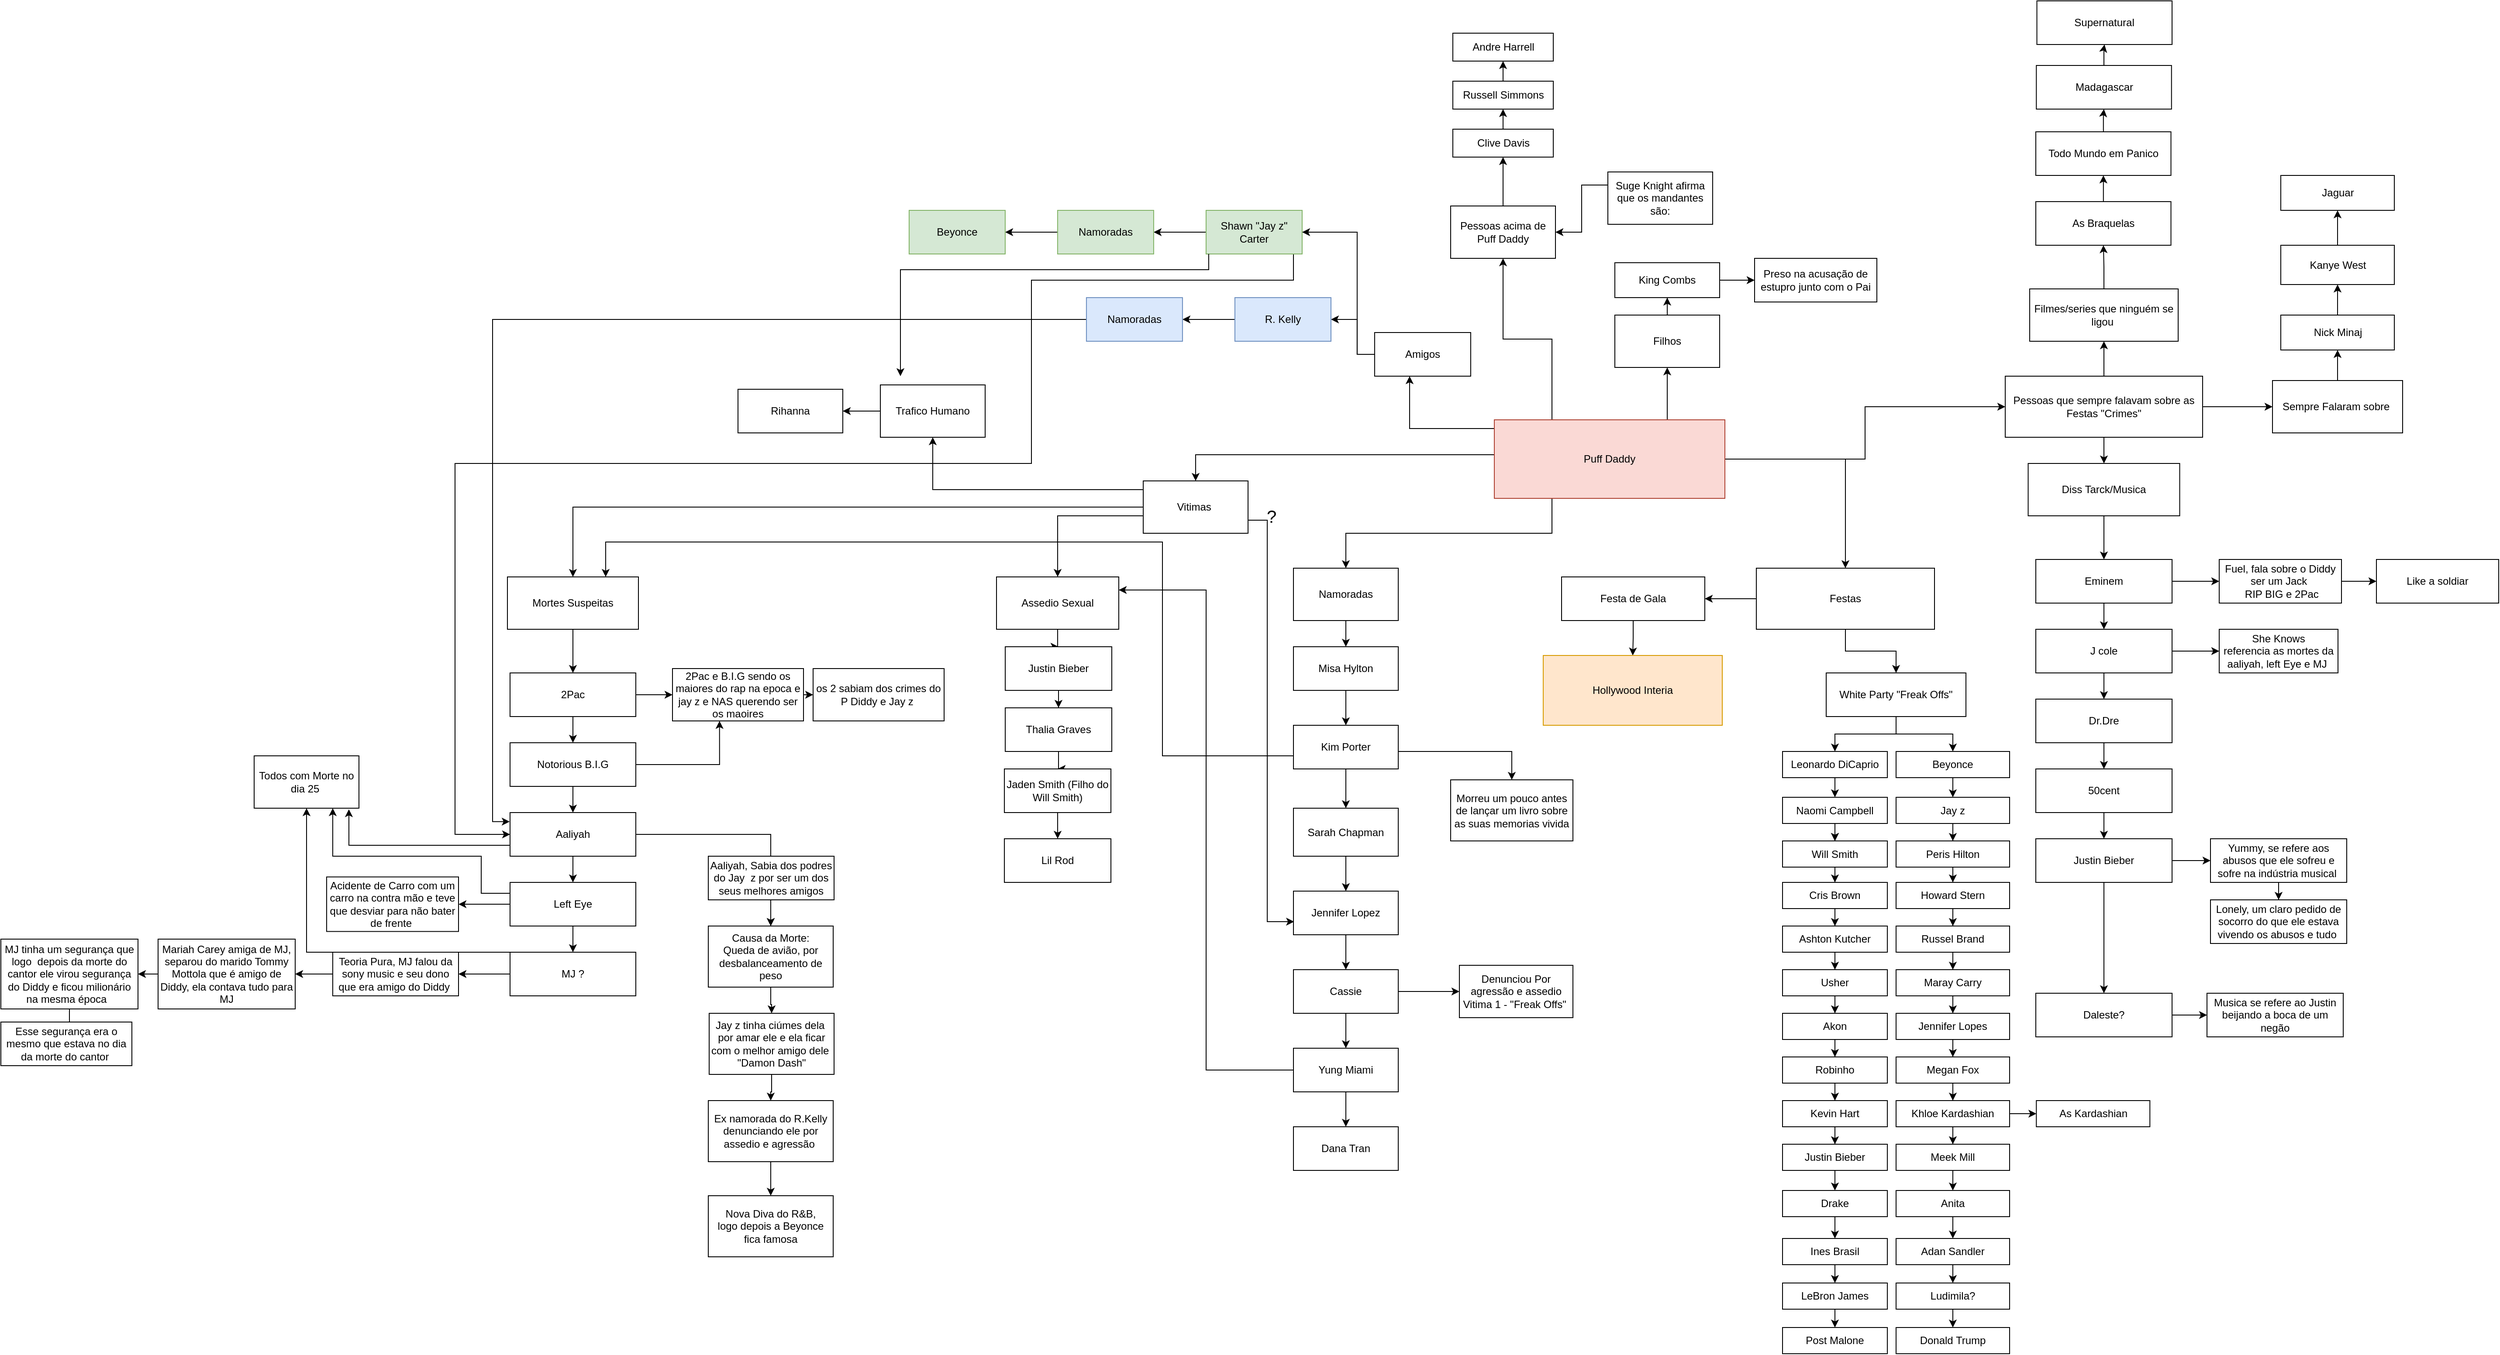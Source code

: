 <mxfile version="24.7.16">
  <diagram name="Página-1" id="H9XlLWKPIAdbpRkrVcmY">
    <mxGraphModel grid="0" page="0" gridSize="10" guides="1" tooltips="1" connect="1" arrows="1" fold="1" pageScale="1" pageWidth="827" pageHeight="1169" math="0" shadow="0">
      <root>
        <mxCell id="0" />
        <mxCell id="1" parent="0" />
        <mxCell id="OsR07pkw8pnVNFztssDl-7" value="" style="edgeStyle=orthogonalEdgeStyle;rounded=0;orthogonalLoop=1;jettySize=auto;html=1;" edge="1" parent="1" source="OsR07pkw8pnVNFztssDl-1" target="OsR07pkw8pnVNFztssDl-6">
          <mxGeometry relative="1" as="geometry" />
        </mxCell>
        <mxCell id="OsR07pkw8pnVNFztssDl-31" value="" style="edgeStyle=orthogonalEdgeStyle;rounded=0;orthogonalLoop=1;jettySize=auto;html=1;" edge="1" parent="1" source="OsR07pkw8pnVNFztssDl-1" target="OsR07pkw8pnVNFztssDl-30">
          <mxGeometry relative="1" as="geometry" />
        </mxCell>
        <mxCell id="OsR07pkw8pnVNFztssDl-37" style="edgeStyle=orthogonalEdgeStyle;rounded=0;orthogonalLoop=1;jettySize=auto;html=1;exitX=0;exitY=0.5;exitDx=0;exitDy=0;" edge="1" parent="1" source="OsR07pkw8pnVNFztssDl-1" target="OsR07pkw8pnVNFztssDl-38">
          <mxGeometry relative="1" as="geometry">
            <mxPoint x="-140" y="130" as="targetPoint" />
            <mxPoint x="100" y="95" as="sourcePoint" />
            <Array as="points">
              <mxPoint x="80" y="50" />
              <mxPoint x="-262" y="50" />
            </Array>
          </mxGeometry>
        </mxCell>
        <mxCell id="9g0qXTedY7XmG21WJKgK-7" style="edgeStyle=orthogonalEdgeStyle;rounded=0;orthogonalLoop=1;jettySize=auto;html=1;exitX=0.25;exitY=1;exitDx=0;exitDy=0;entryX=0.5;entryY=0;entryDx=0;entryDy=0;" edge="1" parent="1" source="OsR07pkw8pnVNFztssDl-1" target="9g0qXTedY7XmG21WJKgK-8">
          <mxGeometry relative="1" as="geometry">
            <mxPoint x="220" y="170" as="targetPoint" />
          </mxGeometry>
        </mxCell>
        <mxCell id="9g0qXTedY7XmG21WJKgK-22" style="edgeStyle=orthogonalEdgeStyle;rounded=0;orthogonalLoop=1;jettySize=auto;html=1;exitX=0;exitY=0.25;exitDx=0;exitDy=0;entryX=0.364;entryY=1;entryDx=0;entryDy=0;entryPerimeter=0;" edge="1" parent="1" source="OsR07pkw8pnVNFztssDl-1" target="9g0qXTedY7XmG21WJKgK-23">
          <mxGeometry relative="1" as="geometry">
            <mxPoint x="210" y="-80" as="targetPoint" />
            <Array as="points">
              <mxPoint x="80" y="20" />
              <mxPoint x="-17" y="20" />
            </Array>
          </mxGeometry>
        </mxCell>
        <mxCell id="ioAdDIujIItKrTDRFxz--7" style="edgeStyle=orthogonalEdgeStyle;rounded=0;orthogonalLoop=1;jettySize=auto;html=1;exitX=0.75;exitY=0;exitDx=0;exitDy=0;" edge="1" parent="1" source="OsR07pkw8pnVNFztssDl-1" target="ioAdDIujIItKrTDRFxz--8">
          <mxGeometry relative="1" as="geometry">
            <mxPoint x="270" y="-80" as="targetPoint" />
          </mxGeometry>
        </mxCell>
        <mxCell id="ioAdDIujIItKrTDRFxz--27" style="edgeStyle=orthogonalEdgeStyle;rounded=0;orthogonalLoop=1;jettySize=auto;html=1;exitX=0.25;exitY=0;exitDx=0;exitDy=0;" edge="1" parent="1" source="OsR07pkw8pnVNFztssDl-1" target="ioAdDIujIItKrTDRFxz--28">
          <mxGeometry relative="1" as="geometry">
            <mxPoint x="124.366" y="-95.654" as="targetPoint" />
          </mxGeometry>
        </mxCell>
        <mxCell id="OsR07pkw8pnVNFztssDl-1" value="Puff Daddy" style="rounded=0;whiteSpace=wrap;html=1;fillColor=#fad9d5;strokeColor=#ae4132;" vertex="1" parent="1">
          <mxGeometry x="80" y="10" width="264" height="90" as="geometry" />
        </mxCell>
        <mxCell id="OsR07pkw8pnVNFztssDl-5" value="" style="edgeStyle=orthogonalEdgeStyle;rounded=0;orthogonalLoop=1;jettySize=auto;html=1;" edge="1" parent="1" source="OsR07pkw8pnVNFztssDl-2" target="OsR07pkw8pnVNFztssDl-4">
          <mxGeometry relative="1" as="geometry" />
        </mxCell>
        <mxCell id="9g0qXTedY7XmG21WJKgK-34" style="edgeStyle=orthogonalEdgeStyle;rounded=0;orthogonalLoop=1;jettySize=auto;html=1;exitX=0.5;exitY=1;exitDx=0;exitDy=0;entryX=0;entryY=0.5;entryDx=0;entryDy=0;" edge="1" parent="1" source="OsR07pkw8pnVNFztssDl-2" target="OsR07pkw8pnVNFztssDl-24">
          <mxGeometry relative="1" as="geometry">
            <Array as="points">
              <mxPoint x="-150" y="-180" />
              <mxPoint x="-150" y="-150" />
              <mxPoint x="-450" y="-150" />
              <mxPoint x="-450" y="60" />
              <mxPoint x="-1110" y="60" />
              <mxPoint x="-1110" y="485" />
            </Array>
          </mxGeometry>
        </mxCell>
        <mxCell id="OsR07pkw8pnVNFztssDl-2" value="Shawn &quot;Jay z&quot; Carter" style="rounded=0;whiteSpace=wrap;html=1;fillColor=#d5e8d4;strokeColor=#82b366;" vertex="1" parent="1">
          <mxGeometry x="-250.04" y="-230" width="110" height="50" as="geometry" />
        </mxCell>
        <mxCell id="9g0qXTedY7XmG21WJKgK-21" value="" style="edgeStyle=orthogonalEdgeStyle;rounded=0;orthogonalLoop=1;jettySize=auto;html=1;" edge="1" parent="1" source="OsR07pkw8pnVNFztssDl-4" target="9g0qXTedY7XmG21WJKgK-20">
          <mxGeometry relative="1" as="geometry" />
        </mxCell>
        <mxCell id="OsR07pkw8pnVNFztssDl-4" value="Namoradas" style="rounded=0;whiteSpace=wrap;html=1;fillColor=#d5e8d4;strokeColor=#82b366;" vertex="1" parent="1">
          <mxGeometry x="-420.04" y="-230" width="110" height="50" as="geometry" />
        </mxCell>
        <mxCell id="9g0qXTedY7XmG21WJKgK-75" value="" style="edgeStyle=orthogonalEdgeStyle;rounded=0;orthogonalLoop=1;jettySize=auto;html=1;" edge="1" parent="1" source="OsR07pkw8pnVNFztssDl-6" target="9g0qXTedY7XmG21WJKgK-74">
          <mxGeometry relative="1" as="geometry" />
        </mxCell>
        <mxCell id="9g0qXTedY7XmG21WJKgK-104" value="" style="edgeStyle=orthogonalEdgeStyle;rounded=0;orthogonalLoop=1;jettySize=auto;html=1;" edge="1" parent="1" source="OsR07pkw8pnVNFztssDl-6" target="9g0qXTedY7XmG21WJKgK-103">
          <mxGeometry relative="1" as="geometry" />
        </mxCell>
        <mxCell id="9g0qXTedY7XmG21WJKgK-106" value="" style="edgeStyle=orthogonalEdgeStyle;rounded=0;orthogonalLoop=1;jettySize=auto;html=1;" edge="1" parent="1" source="OsR07pkw8pnVNFztssDl-6" target="9g0qXTedY7XmG21WJKgK-105">
          <mxGeometry relative="1" as="geometry" />
        </mxCell>
        <mxCell id="OsR07pkw8pnVNFztssDl-6" value="Pessoas que sempre falavam sobre as Festas &quot;Crimes&quot;" style="rounded=0;whiteSpace=wrap;html=1;" vertex="1" parent="1">
          <mxGeometry x="665" y="-40" width="226" height="70" as="geometry" />
        </mxCell>
        <mxCell id="OsR07pkw8pnVNFztssDl-11" value="" style="edgeStyle=orthogonalEdgeStyle;rounded=0;orthogonalLoop=1;jettySize=auto;html=1;" edge="1" parent="1" source="OsR07pkw8pnVNFztssDl-8" target="OsR07pkw8pnVNFztssDl-10">
          <mxGeometry relative="1" as="geometry" />
        </mxCell>
        <mxCell id="9g0qXTedY7XmG21WJKgK-124" value="" style="edgeStyle=orthogonalEdgeStyle;rounded=0;orthogonalLoop=1;jettySize=auto;html=1;" edge="1" parent="1" source="OsR07pkw8pnVNFztssDl-8" target="9g0qXTedY7XmG21WJKgK-123">
          <mxGeometry relative="1" as="geometry" />
        </mxCell>
        <mxCell id="OsR07pkw8pnVNFztssDl-8" value="Eminem" style="rounded=0;whiteSpace=wrap;html=1;" vertex="1" parent="1">
          <mxGeometry x="700" y="170" width="156" height="50" as="geometry" />
        </mxCell>
        <mxCell id="OsR07pkw8pnVNFztssDl-13" value="" style="edgeStyle=orthogonalEdgeStyle;rounded=0;orthogonalLoop=1;jettySize=auto;html=1;" edge="1" parent="1" source="OsR07pkw8pnVNFztssDl-10" target="OsR07pkw8pnVNFztssDl-12">
          <mxGeometry relative="1" as="geometry" />
        </mxCell>
        <mxCell id="9g0qXTedY7XmG21WJKgK-112" value="" style="edgeStyle=orthogonalEdgeStyle;rounded=0;orthogonalLoop=1;jettySize=auto;html=1;" edge="1" parent="1" source="OsR07pkw8pnVNFztssDl-10" target="9g0qXTedY7XmG21WJKgK-111">
          <mxGeometry relative="1" as="geometry" />
        </mxCell>
        <mxCell id="OsR07pkw8pnVNFztssDl-10" value="J cole" style="rounded=0;whiteSpace=wrap;html=1;" vertex="1" parent="1">
          <mxGeometry x="700" y="250" width="156" height="50" as="geometry" />
        </mxCell>
        <mxCell id="OsR07pkw8pnVNFztssDl-15" value="" style="edgeStyle=orthogonalEdgeStyle;rounded=0;orthogonalLoop=1;jettySize=auto;html=1;" edge="1" parent="1" source="OsR07pkw8pnVNFztssDl-12" target="OsR07pkw8pnVNFztssDl-14">
          <mxGeometry relative="1" as="geometry" />
        </mxCell>
        <mxCell id="OsR07pkw8pnVNFztssDl-12" value="Dr.Dre" style="rounded=0;whiteSpace=wrap;html=1;" vertex="1" parent="1">
          <mxGeometry x="700" y="330" width="156" height="50" as="geometry" />
        </mxCell>
        <mxCell id="9g0qXTedY7XmG21WJKgK-114" value="" style="edgeStyle=orthogonalEdgeStyle;rounded=0;orthogonalLoop=1;jettySize=auto;html=1;" edge="1" parent="1" source="OsR07pkw8pnVNFztssDl-14" target="9g0qXTedY7XmG21WJKgK-113">
          <mxGeometry relative="1" as="geometry" />
        </mxCell>
        <mxCell id="OsR07pkw8pnVNFztssDl-14" value="50cent" style="rounded=0;whiteSpace=wrap;html=1;" vertex="1" parent="1">
          <mxGeometry x="700" y="410" width="156" height="50" as="geometry" />
        </mxCell>
        <mxCell id="OsR07pkw8pnVNFztssDl-21" value="" style="edgeStyle=orthogonalEdgeStyle;rounded=0;orthogonalLoop=1;jettySize=auto;html=1;" edge="1" parent="1" source="OsR07pkw8pnVNFztssDl-18" target="OsR07pkw8pnVNFztssDl-20">
          <mxGeometry relative="1" as="geometry" />
        </mxCell>
        <mxCell id="OsR07pkw8pnVNFztssDl-18" value="Mortes Suspeitas" style="rounded=0;whiteSpace=wrap;html=1;" vertex="1" parent="1">
          <mxGeometry x="-1050" y="190" width="150" height="60" as="geometry" />
        </mxCell>
        <mxCell id="OsR07pkw8pnVNFztssDl-23" value="" style="edgeStyle=orthogonalEdgeStyle;rounded=0;orthogonalLoop=1;jettySize=auto;html=1;" edge="1" parent="1" source="OsR07pkw8pnVNFztssDl-20" target="OsR07pkw8pnVNFztssDl-22">
          <mxGeometry relative="1" as="geometry" />
        </mxCell>
        <mxCell id="9g0qXTedY7XmG21WJKgK-55" value="" style="edgeStyle=orthogonalEdgeStyle;rounded=0;orthogonalLoop=1;jettySize=auto;html=1;" edge="1" parent="1" source="OsR07pkw8pnVNFztssDl-20" target="9g0qXTedY7XmG21WJKgK-54">
          <mxGeometry relative="1" as="geometry" />
        </mxCell>
        <mxCell id="OsR07pkw8pnVNFztssDl-20" value="2Pac" style="rounded=0;whiteSpace=wrap;html=1;" vertex="1" parent="1">
          <mxGeometry x="-1047" y="300" width="144" height="50" as="geometry" />
        </mxCell>
        <mxCell id="OsR07pkw8pnVNFztssDl-25" value="" style="edgeStyle=orthogonalEdgeStyle;rounded=0;orthogonalLoop=1;jettySize=auto;html=1;" edge="1" parent="1" source="OsR07pkw8pnVNFztssDl-22" target="OsR07pkw8pnVNFztssDl-24">
          <mxGeometry relative="1" as="geometry" />
        </mxCell>
        <mxCell id="OsR07pkw8pnVNFztssDl-22" value="Notorious B.I.G" style="rounded=0;whiteSpace=wrap;html=1;" vertex="1" parent="1">
          <mxGeometry x="-1047" y="380" width="144" height="50" as="geometry" />
        </mxCell>
        <mxCell id="OsR07pkw8pnVNFztssDl-27" value="" style="edgeStyle=orthogonalEdgeStyle;rounded=0;orthogonalLoop=1;jettySize=auto;html=1;" edge="1" parent="1" source="OsR07pkw8pnVNFztssDl-24" target="OsR07pkw8pnVNFztssDl-26">
          <mxGeometry relative="1" as="geometry" />
        </mxCell>
        <mxCell id="9g0qXTedY7XmG21WJKgK-38" value="" style="edgeStyle=orthogonalEdgeStyle;rounded=0;orthogonalLoop=1;jettySize=auto;html=1;" edge="1" parent="1" source="OsR07pkw8pnVNFztssDl-24" target="9g0qXTedY7XmG21WJKgK-37">
          <mxGeometry relative="1" as="geometry" />
        </mxCell>
        <mxCell id="9g0qXTedY7XmG21WJKgK-51" value="" style="edgeStyle=orthogonalEdgeStyle;rounded=0;orthogonalLoop=1;jettySize=auto;html=1;" edge="1" parent="1" source="OsR07pkw8pnVNFztssDl-24" target="9g0qXTedY7XmG21WJKgK-37">
          <mxGeometry relative="1" as="geometry" />
        </mxCell>
        <mxCell id="OsR07pkw8pnVNFztssDl-24" value="Aaliyah" style="rounded=0;whiteSpace=wrap;html=1;" vertex="1" parent="1">
          <mxGeometry x="-1047" y="460" width="144" height="50" as="geometry" />
        </mxCell>
        <mxCell id="OsR07pkw8pnVNFztssDl-29" value="" style="edgeStyle=orthogonalEdgeStyle;rounded=0;orthogonalLoop=1;jettySize=auto;html=1;" edge="1" parent="1" source="OsR07pkw8pnVNFztssDl-26" target="OsR07pkw8pnVNFztssDl-28">
          <mxGeometry relative="1" as="geometry" />
        </mxCell>
        <mxCell id="ioAdDIujIItKrTDRFxz--2" value="" style="edgeStyle=orthogonalEdgeStyle;rounded=0;orthogonalLoop=1;jettySize=auto;html=1;" edge="1" parent="1" source="OsR07pkw8pnVNFztssDl-26" target="ioAdDIujIItKrTDRFxz--1">
          <mxGeometry relative="1" as="geometry" />
        </mxCell>
        <mxCell id="ioAdDIujIItKrTDRFxz--5" style="edgeStyle=orthogonalEdgeStyle;rounded=0;orthogonalLoop=1;jettySize=auto;html=1;exitX=0;exitY=0.25;exitDx=0;exitDy=0;entryX=0.75;entryY=1;entryDx=0;entryDy=0;" edge="1" parent="1" source="OsR07pkw8pnVNFztssDl-26" target="ioAdDIujIItKrTDRFxz--4">
          <mxGeometry relative="1" as="geometry">
            <Array as="points">
              <mxPoint x="-1080" y="553" />
              <mxPoint x="-1080" y="510" />
              <mxPoint x="-1250" y="510" />
            </Array>
          </mxGeometry>
        </mxCell>
        <mxCell id="OsR07pkw8pnVNFztssDl-26" value="Left Eye" style="rounded=0;whiteSpace=wrap;html=1;" vertex="1" parent="1">
          <mxGeometry x="-1047" y="540" width="144" height="50" as="geometry" />
        </mxCell>
        <mxCell id="9g0qXTedY7XmG21WJKgK-60" value="" style="edgeStyle=orthogonalEdgeStyle;rounded=0;orthogonalLoop=1;jettySize=auto;html=1;" edge="1" parent="1" source="OsR07pkw8pnVNFztssDl-28" target="9g0qXTedY7XmG21WJKgK-59">
          <mxGeometry relative="1" as="geometry" />
        </mxCell>
        <mxCell id="ioAdDIujIItKrTDRFxz--3" style="edgeStyle=orthogonalEdgeStyle;rounded=0;orthogonalLoop=1;jettySize=auto;html=1;exitX=0.25;exitY=0;exitDx=0;exitDy=0;" edge="1" parent="1" source="OsR07pkw8pnVNFztssDl-28" target="ioAdDIujIItKrTDRFxz--4">
          <mxGeometry relative="1" as="geometry">
            <mxPoint x="-1240" y="400" as="targetPoint" />
            <Array as="points">
              <mxPoint x="-1280" y="620" />
              <mxPoint x="-1280" y="400" />
            </Array>
          </mxGeometry>
        </mxCell>
        <mxCell id="OsR07pkw8pnVNFztssDl-28" value="MJ ?" style="rounded=0;whiteSpace=wrap;html=1;" vertex="1" parent="1">
          <mxGeometry x="-1047" y="620" width="144" height="50" as="geometry" />
        </mxCell>
        <mxCell id="OsR07pkw8pnVNFztssDl-33" value="" style="edgeStyle=orthogonalEdgeStyle;rounded=0;orthogonalLoop=1;jettySize=auto;html=1;" edge="1" parent="1" source="OsR07pkw8pnVNFztssDl-30" target="OsR07pkw8pnVNFztssDl-32">
          <mxGeometry relative="1" as="geometry" />
        </mxCell>
        <mxCell id="OsR07pkw8pnVNFztssDl-35" value="" style="edgeStyle=orthogonalEdgeStyle;rounded=0;orthogonalLoop=1;jettySize=auto;html=1;" edge="1" parent="1" source="OsR07pkw8pnVNFztssDl-30" target="OsR07pkw8pnVNFztssDl-34">
          <mxGeometry relative="1" as="geometry" />
        </mxCell>
        <mxCell id="OsR07pkw8pnVNFztssDl-30" value="Festas" style="rounded=0;whiteSpace=wrap;html=1;" vertex="1" parent="1">
          <mxGeometry x="380" y="180" width="204" height="70" as="geometry" />
        </mxCell>
        <mxCell id="9g0qXTedY7XmG21WJKgK-89" value="" style="edgeStyle=orthogonalEdgeStyle;rounded=0;orthogonalLoop=1;jettySize=auto;html=1;" edge="1" parent="1" source="OsR07pkw8pnVNFztssDl-32" target="9g0qXTedY7XmG21WJKgK-88">
          <mxGeometry relative="1" as="geometry" />
        </mxCell>
        <mxCell id="OsR07pkw8pnVNFztssDl-32" value="Festa de Gala" style="rounded=0;whiteSpace=wrap;html=1;" vertex="1" parent="1">
          <mxGeometry x="157" y="190" width="164" height="50" as="geometry" />
        </mxCell>
        <mxCell id="9g0qXTedY7XmG21WJKgK-91" value="" style="edgeStyle=orthogonalEdgeStyle;rounded=0;orthogonalLoop=1;jettySize=auto;html=1;" edge="1" parent="1" source="OsR07pkw8pnVNFztssDl-34" target="9g0qXTedY7XmG21WJKgK-90">
          <mxGeometry relative="1" as="geometry" />
        </mxCell>
        <mxCell id="9g0qXTedY7XmG21WJKgK-140" value="" style="edgeStyle=orthogonalEdgeStyle;rounded=0;orthogonalLoop=1;jettySize=auto;html=1;" edge="1" parent="1" source="OsR07pkw8pnVNFztssDl-34" target="9g0qXTedY7XmG21WJKgK-139">
          <mxGeometry relative="1" as="geometry" />
        </mxCell>
        <mxCell id="OsR07pkw8pnVNFztssDl-34" value="White Party &quot;Freak Offs&quot;" style="rounded=0;whiteSpace=wrap;html=1;" vertex="1" parent="1">
          <mxGeometry x="460" y="300" width="160" height="50" as="geometry" />
        </mxCell>
        <mxCell id="OsR07pkw8pnVNFztssDl-40" value="" style="edgeStyle=orthogonalEdgeStyle;rounded=0;orthogonalLoop=1;jettySize=auto;html=1;" edge="1" parent="1" source="OsR07pkw8pnVNFztssDl-38" target="OsR07pkw8pnVNFztssDl-39">
          <mxGeometry relative="1" as="geometry">
            <Array as="points">
              <mxPoint x="-420" y="120" />
            </Array>
          </mxGeometry>
        </mxCell>
        <mxCell id="OsR07pkw8pnVNFztssDl-41" style="edgeStyle=orthogonalEdgeStyle;rounded=0;orthogonalLoop=1;jettySize=auto;html=1;" edge="1" parent="1" source="OsR07pkw8pnVNFztssDl-38" target="OsR07pkw8pnVNFztssDl-42">
          <mxGeometry relative="1" as="geometry">
            <mxPoint x="-202" y="190" as="targetPoint" />
            <Array as="points">
              <mxPoint x="-563" y="90" />
            </Array>
          </mxGeometry>
        </mxCell>
        <mxCell id="OsR07pkw8pnVNFztssDl-45" value="" style="edgeStyle=orthogonalEdgeStyle;rounded=0;orthogonalLoop=1;jettySize=auto;html=1;entryX=0.5;entryY=0;entryDx=0;entryDy=0;" edge="1" parent="1" source="OsR07pkw8pnVNFztssDl-38" target="OsR07pkw8pnVNFztssDl-18">
          <mxGeometry relative="1" as="geometry">
            <mxPoint x="-422" y="120" as="targetPoint" />
          </mxGeometry>
        </mxCell>
        <mxCell id="9g0qXTedY7XmG21WJKgK-47" style="edgeStyle=orthogonalEdgeStyle;rounded=0;orthogonalLoop=1;jettySize=auto;html=1;exitX=1;exitY=0.75;exitDx=0;exitDy=0;entryX=0.006;entryY=0.719;entryDx=0;entryDy=0;entryPerimeter=0;" edge="1" parent="1" source="OsR07pkw8pnVNFztssDl-38" target="9g0qXTedY7XmG21WJKgK-16">
          <mxGeometry relative="1" as="geometry">
            <Array as="points">
              <mxPoint x="-180" y="125" />
              <mxPoint x="-180" y="585" />
              <mxPoint x="-149" y="585" />
            </Array>
          </mxGeometry>
        </mxCell>
        <mxCell id="OsR07pkw8pnVNFztssDl-38" value="Vitimas&amp;nbsp;" style="rounded=0;whiteSpace=wrap;html=1;" vertex="1" parent="1">
          <mxGeometry x="-322" y="80" width="120" height="60" as="geometry" />
        </mxCell>
        <mxCell id="9g0qXTedY7XmG21WJKgK-36" value="" style="edgeStyle=orthogonalEdgeStyle;rounded=0;orthogonalLoop=1;jettySize=auto;html=1;" edge="1" parent="1" source="OsR07pkw8pnVNFztssDl-39" target="9g0qXTedY7XmG21WJKgK-35">
          <mxGeometry relative="1" as="geometry" />
        </mxCell>
        <mxCell id="OsR07pkw8pnVNFztssDl-39" value="Assedio Sexual" style="rounded=0;whiteSpace=wrap;html=1;" vertex="1" parent="1">
          <mxGeometry x="-490" y="190" width="140" height="60" as="geometry" />
        </mxCell>
        <mxCell id="9g0qXTedY7XmG21WJKgK-2" value="" style="edgeStyle=orthogonalEdgeStyle;rounded=0;orthogonalLoop=1;jettySize=auto;html=1;" edge="1" parent="1" source="OsR07pkw8pnVNFztssDl-42" target="9g0qXTedY7XmG21WJKgK-1">
          <mxGeometry relative="1" as="geometry" />
        </mxCell>
        <mxCell id="OsR07pkw8pnVNFztssDl-42" value="Trafico Humano" style="rounded=0;whiteSpace=wrap;html=1;" vertex="1" parent="1">
          <mxGeometry x="-623" y="-30" width="120" height="60" as="geometry" />
        </mxCell>
        <mxCell id="9g0qXTedY7XmG21WJKgK-1" value="Rihanna" style="rounded=0;whiteSpace=wrap;html=1;" vertex="1" parent="1">
          <mxGeometry x="-786" y="-25" width="120" height="50" as="geometry" />
        </mxCell>
        <mxCell id="9g0qXTedY7XmG21WJKgK-6" style="edgeStyle=orthogonalEdgeStyle;rounded=0;orthogonalLoop=1;jettySize=auto;html=1;entryX=0.917;entryY=0;entryDx=0;entryDy=0;entryPerimeter=0;" edge="1" parent="1">
          <mxGeometry relative="1" as="geometry">
            <mxPoint x="-247.04" y="-180" as="sourcePoint" />
            <mxPoint x="-600" y="-40" as="targetPoint" />
            <Array as="points">
              <mxPoint x="-247" y="-162" />
              <mxPoint x="-600" y="-162" />
            </Array>
          </mxGeometry>
        </mxCell>
        <mxCell id="9g0qXTedY7XmG21WJKgK-11" value="" style="edgeStyle=orthogonalEdgeStyle;rounded=0;orthogonalLoop=1;jettySize=auto;html=1;" edge="1" parent="1" source="9g0qXTedY7XmG21WJKgK-8" target="9g0qXTedY7XmG21WJKgK-10">
          <mxGeometry relative="1" as="geometry" />
        </mxCell>
        <mxCell id="9g0qXTedY7XmG21WJKgK-8" value="Namoradas" style="rounded=0;whiteSpace=wrap;html=1;" vertex="1" parent="1">
          <mxGeometry x="-150" y="180" width="120" height="60" as="geometry" />
        </mxCell>
        <mxCell id="9g0qXTedY7XmG21WJKgK-13" value="" style="edgeStyle=orthogonalEdgeStyle;rounded=0;orthogonalLoop=1;jettySize=auto;html=1;" edge="1" parent="1" source="9g0qXTedY7XmG21WJKgK-10" target="9g0qXTedY7XmG21WJKgK-12">
          <mxGeometry relative="1" as="geometry" />
        </mxCell>
        <mxCell id="9g0qXTedY7XmG21WJKgK-10" value="Misa Hylton" style="rounded=0;whiteSpace=wrap;html=1;" vertex="1" parent="1">
          <mxGeometry x="-150" y="270" width="120" height="50" as="geometry" />
        </mxCell>
        <mxCell id="9g0qXTedY7XmG21WJKgK-15" value="" style="edgeStyle=orthogonalEdgeStyle;rounded=0;orthogonalLoop=1;jettySize=auto;html=1;" edge="1" parent="1" source="9g0qXTedY7XmG21WJKgK-12" target="9g0qXTedY7XmG21WJKgK-14">
          <mxGeometry relative="1" as="geometry" />
        </mxCell>
        <mxCell id="9g0qXTedY7XmG21WJKgK-67" style="edgeStyle=orthogonalEdgeStyle;rounded=0;orthogonalLoop=1;jettySize=auto;html=1;exitX=0;exitY=0.5;exitDx=0;exitDy=0;entryX=0.75;entryY=0;entryDx=0;entryDy=0;" edge="1" parent="1" source="9g0qXTedY7XmG21WJKgK-12" target="OsR07pkw8pnVNFztssDl-18">
          <mxGeometry relative="1" as="geometry">
            <Array as="points">
              <mxPoint x="-300" y="395" />
              <mxPoint x="-300" y="150" />
              <mxPoint x="-937" y="150" />
            </Array>
          </mxGeometry>
        </mxCell>
        <mxCell id="9g0qXTedY7XmG21WJKgK-72" value="" style="edgeStyle=orthogonalEdgeStyle;rounded=0;orthogonalLoop=1;jettySize=auto;html=1;" edge="1" parent="1" source="9g0qXTedY7XmG21WJKgK-12" target="9g0qXTedY7XmG21WJKgK-71">
          <mxGeometry relative="1" as="geometry">
            <Array as="points">
              <mxPoint x="100" y="390" />
            </Array>
          </mxGeometry>
        </mxCell>
        <mxCell id="9g0qXTedY7XmG21WJKgK-12" value="Kim Porter" style="rounded=0;whiteSpace=wrap;html=1;" vertex="1" parent="1">
          <mxGeometry x="-150" y="360" width="120" height="50" as="geometry" />
        </mxCell>
        <mxCell id="9g0qXTedY7XmG21WJKgK-17" value="" style="edgeStyle=orthogonalEdgeStyle;rounded=0;orthogonalLoop=1;jettySize=auto;html=1;" edge="1" parent="1" source="9g0qXTedY7XmG21WJKgK-14" target="9g0qXTedY7XmG21WJKgK-16">
          <mxGeometry relative="1" as="geometry" />
        </mxCell>
        <mxCell id="9g0qXTedY7XmG21WJKgK-14" value="Sarah Chapman" style="rounded=0;whiteSpace=wrap;html=1;" vertex="1" parent="1">
          <mxGeometry x="-150" y="455" width="120" height="55" as="geometry" />
        </mxCell>
        <mxCell id="9g0qXTedY7XmG21WJKgK-19" value="" style="edgeStyle=orthogonalEdgeStyle;rounded=0;orthogonalLoop=1;jettySize=auto;html=1;" edge="1" parent="1" source="9g0qXTedY7XmG21WJKgK-16" target="9g0qXTedY7XmG21WJKgK-18">
          <mxGeometry relative="1" as="geometry" />
        </mxCell>
        <mxCell id="9g0qXTedY7XmG21WJKgK-16" value="Jennifer Lopez" style="rounded=0;whiteSpace=wrap;html=1;" vertex="1" parent="1">
          <mxGeometry x="-150" y="550" width="120" height="50" as="geometry" />
        </mxCell>
        <mxCell id="9g0qXTedY7XmG21WJKgK-46" value="" style="edgeStyle=orthogonalEdgeStyle;rounded=0;orthogonalLoop=1;jettySize=auto;html=1;" edge="1" parent="1" source="9g0qXTedY7XmG21WJKgK-18" target="9g0qXTedY7XmG21WJKgK-45">
          <mxGeometry relative="1" as="geometry" />
        </mxCell>
        <mxCell id="9g0qXTedY7XmG21WJKgK-64" value="" style="edgeStyle=orthogonalEdgeStyle;rounded=0;orthogonalLoop=1;jettySize=auto;html=1;" edge="1" parent="1" source="9g0qXTedY7XmG21WJKgK-18" target="9g0qXTedY7XmG21WJKgK-63">
          <mxGeometry relative="1" as="geometry" />
        </mxCell>
        <mxCell id="9g0qXTedY7XmG21WJKgK-18" value="Cassie" style="rounded=0;whiteSpace=wrap;html=1;" vertex="1" parent="1">
          <mxGeometry x="-150" y="640" width="120" height="50" as="geometry" />
        </mxCell>
        <mxCell id="9g0qXTedY7XmG21WJKgK-20" value="Beyonce" style="rounded=0;whiteSpace=wrap;html=1;fillColor=#d5e8d4;strokeColor=#82b366;" vertex="1" parent="1">
          <mxGeometry x="-590.04" y="-230" width="110" height="50" as="geometry" />
        </mxCell>
        <mxCell id="9g0qXTedY7XmG21WJKgK-24" style="edgeStyle=orthogonalEdgeStyle;rounded=0;orthogonalLoop=1;jettySize=auto;html=1;exitX=0;exitY=0.5;exitDx=0;exitDy=0;entryX=1;entryY=0.5;entryDx=0;entryDy=0;" edge="1" parent="1" source="9g0qXTedY7XmG21WJKgK-23" target="OsR07pkw8pnVNFztssDl-2">
          <mxGeometry relative="1" as="geometry">
            <Array as="points">
              <mxPoint x="-77.04" y="-65" />
              <mxPoint x="-77.04" y="-205" />
            </Array>
          </mxGeometry>
        </mxCell>
        <mxCell id="9g0qXTedY7XmG21WJKgK-28" value="" style="edgeStyle=orthogonalEdgeStyle;rounded=0;orthogonalLoop=1;jettySize=auto;html=1;" edge="1" parent="1" source="9g0qXTedY7XmG21WJKgK-23" target="9g0qXTedY7XmG21WJKgK-27">
          <mxGeometry relative="1" as="geometry">
            <Array as="points">
              <mxPoint x="-77.04" y="-65" />
              <mxPoint x="-77.04" y="-105" />
            </Array>
          </mxGeometry>
        </mxCell>
        <mxCell id="9g0qXTedY7XmG21WJKgK-23" value="Amigos" style="rounded=0;whiteSpace=wrap;html=1;" vertex="1" parent="1">
          <mxGeometry x="-57.04" y="-90" width="110" height="50" as="geometry" />
        </mxCell>
        <mxCell id="9g0qXTedY7XmG21WJKgK-30" value="" style="edgeStyle=orthogonalEdgeStyle;rounded=0;orthogonalLoop=1;jettySize=auto;html=1;" edge="1" parent="1" source="9g0qXTedY7XmG21WJKgK-27" target="9g0qXTedY7XmG21WJKgK-29">
          <mxGeometry relative="1" as="geometry" />
        </mxCell>
        <mxCell id="9g0qXTedY7XmG21WJKgK-27" value="R. Kelly" style="rounded=0;whiteSpace=wrap;html=1;fillColor=#dae8fc;strokeColor=#6c8ebf;" vertex="1" parent="1">
          <mxGeometry x="-217.04" y="-130" width="110" height="50" as="geometry" />
        </mxCell>
        <mxCell id="9g0qXTedY7XmG21WJKgK-33" style="edgeStyle=orthogonalEdgeStyle;rounded=0;orthogonalLoop=1;jettySize=auto;html=1;exitX=0;exitY=0.5;exitDx=0;exitDy=0;entryX=-0.003;entryY=0.208;entryDx=0;entryDy=0;entryPerimeter=0;" edge="1" parent="1" source="9g0qXTedY7XmG21WJKgK-29" target="OsR07pkw8pnVNFztssDl-24">
          <mxGeometry relative="1" as="geometry" />
        </mxCell>
        <mxCell id="9g0qXTedY7XmG21WJKgK-29" value="Namoradas" style="rounded=0;whiteSpace=wrap;html=1;fillColor=#dae8fc;strokeColor=#6c8ebf;" vertex="1" parent="1">
          <mxGeometry x="-387.04" y="-130" width="110" height="50" as="geometry" />
        </mxCell>
        <mxCell id="9g0qXTedY7XmG21WJKgK-85" value="" style="edgeStyle=orthogonalEdgeStyle;rounded=0;orthogonalLoop=1;jettySize=auto;html=1;" edge="1" parent="1" source="9g0qXTedY7XmG21WJKgK-35" target="9g0qXTedY7XmG21WJKgK-84">
          <mxGeometry relative="1" as="geometry" />
        </mxCell>
        <mxCell id="9g0qXTedY7XmG21WJKgK-35" value="Justin Bieber" style="rounded=0;whiteSpace=wrap;html=1;" vertex="1" parent="1">
          <mxGeometry x="-480" y="270" width="122" height="50" as="geometry" />
        </mxCell>
        <mxCell id="9g0qXTedY7XmG21WJKgK-40" value="" style="edgeStyle=orthogonalEdgeStyle;rounded=0;orthogonalLoop=1;jettySize=auto;html=1;" edge="1" parent="1" source="9g0qXTedY7XmG21WJKgK-37" target="9g0qXTedY7XmG21WJKgK-39">
          <mxGeometry relative="1" as="geometry" />
        </mxCell>
        <mxCell id="9g0qXTedY7XmG21WJKgK-37" value="Causa da Morte:&lt;div&gt;Queda de avião, por desbalanceamento de peso&lt;/div&gt;" style="rounded=0;whiteSpace=wrap;html=1;" vertex="1" parent="1">
          <mxGeometry x="-820" y="590" width="143" height="70" as="geometry" />
        </mxCell>
        <mxCell id="9g0qXTedY7XmG21WJKgK-42" value="" style="edgeStyle=orthogonalEdgeStyle;rounded=0;orthogonalLoop=1;jettySize=auto;html=1;" edge="1" parent="1" source="9g0qXTedY7XmG21WJKgK-39" target="9g0qXTedY7XmG21WJKgK-41">
          <mxGeometry relative="1" as="geometry" />
        </mxCell>
        <mxCell id="9g0qXTedY7XmG21WJKgK-39" value="Jay z tinha ciúmes dela&amp;nbsp;&lt;div&gt;por amar ele e ela ficar com o melhor amigo dele&amp;nbsp;&lt;/div&gt;&lt;div&gt;&quot;Damon Dash&quot;&lt;/div&gt;" style="rounded=0;whiteSpace=wrap;html=1;" vertex="1" parent="1">
          <mxGeometry x="-819" y="690" width="143" height="70" as="geometry" />
        </mxCell>
        <mxCell id="9g0qXTedY7XmG21WJKgK-44" value="" style="edgeStyle=orthogonalEdgeStyle;rounded=0;orthogonalLoop=1;jettySize=auto;html=1;" edge="1" parent="1" source="9g0qXTedY7XmG21WJKgK-41" target="9g0qXTedY7XmG21WJKgK-43">
          <mxGeometry relative="1" as="geometry" />
        </mxCell>
        <mxCell id="9g0qXTedY7XmG21WJKgK-41" value="Ex namorada do R.Kelly denunciando ele por assedio e agressão&amp;nbsp;" style="rounded=0;whiteSpace=wrap;html=1;" vertex="1" parent="1">
          <mxGeometry x="-820" y="790" width="143" height="70" as="geometry" />
        </mxCell>
        <mxCell id="9g0qXTedY7XmG21WJKgK-43" value="Nova Diva do R&amp;amp;B,&lt;div&gt;logo depois a Beyonce fica famosa&lt;/div&gt;" style="rounded=0;whiteSpace=wrap;html=1;" vertex="1" parent="1">
          <mxGeometry x="-820" y="899" width="143" height="70" as="geometry" />
        </mxCell>
        <mxCell id="9g0qXTedY7XmG21WJKgK-45" value="Denunciou Por agressão e assedio&lt;div&gt;Vitima 1 - &quot;Freak Offs&quot;&amp;nbsp;&lt;/div&gt;" style="rounded=0;whiteSpace=wrap;html=1;" vertex="1" parent="1">
          <mxGeometry x="40" y="635" width="130" height="60" as="geometry" />
        </mxCell>
        <mxCell id="9g0qXTedY7XmG21WJKgK-48" value="&lt;font style=&quot;font-size: 20px;&quot;&gt;?&lt;/font&gt;" style="text;html=1;align=center;verticalAlign=middle;whiteSpace=wrap;rounded=0;" vertex="1" parent="1">
          <mxGeometry x="-210" y="100" width="70" height="40" as="geometry" />
        </mxCell>
        <mxCell id="9g0qXTedY7XmG21WJKgK-52" value="Aaliyah, Sabia dos podres do Jay&amp;nbsp; z por ser um dos seus melhores amigos" style="rounded=0;whiteSpace=wrap;html=1;" vertex="1" parent="1">
          <mxGeometry x="-820" y="510" width="144" height="50" as="geometry" />
        </mxCell>
        <mxCell id="9g0qXTedY7XmG21WJKgK-58" value="" style="edgeStyle=orthogonalEdgeStyle;rounded=0;orthogonalLoop=1;jettySize=auto;html=1;" edge="1" parent="1" source="9g0qXTedY7XmG21WJKgK-54" target="9g0qXTedY7XmG21WJKgK-57">
          <mxGeometry relative="1" as="geometry" />
        </mxCell>
        <mxCell id="9g0qXTedY7XmG21WJKgK-54" value="2Pac e B.I.G sendo os maiores do rap na epoca e jay z e NAS querendo ser os maoires" style="rounded=0;whiteSpace=wrap;html=1;" vertex="1" parent="1">
          <mxGeometry x="-861" y="295" width="150" height="60" as="geometry" />
        </mxCell>
        <mxCell id="9g0qXTedY7XmG21WJKgK-56" style="edgeStyle=orthogonalEdgeStyle;rounded=0;orthogonalLoop=1;jettySize=auto;html=1;exitX=1;exitY=0.5;exitDx=0;exitDy=0;entryX=0.359;entryY=1;entryDx=0;entryDy=0;entryPerimeter=0;" edge="1" parent="1" source="OsR07pkw8pnVNFztssDl-22" target="9g0qXTedY7XmG21WJKgK-54">
          <mxGeometry relative="1" as="geometry" />
        </mxCell>
        <mxCell id="9g0qXTedY7XmG21WJKgK-57" value="os 2 sabiam dos crimes do P Diddy e Jay z&amp;nbsp;" style="rounded=0;whiteSpace=wrap;html=1;" vertex="1" parent="1">
          <mxGeometry x="-700" y="295" width="150" height="60" as="geometry" />
        </mxCell>
        <mxCell id="9g0qXTedY7XmG21WJKgK-62" value="" style="edgeStyle=orthogonalEdgeStyle;rounded=0;orthogonalLoop=1;jettySize=auto;html=1;" edge="1" parent="1" source="9g0qXTedY7XmG21WJKgK-59" target="9g0qXTedY7XmG21WJKgK-61">
          <mxGeometry relative="1" as="geometry" />
        </mxCell>
        <mxCell id="9g0qXTedY7XmG21WJKgK-59" value="Teoria Pura, MJ falou da sony music e seu dono que era amigo do Diddy&amp;nbsp;" style="rounded=0;whiteSpace=wrap;html=1;" vertex="1" parent="1">
          <mxGeometry x="-1250" y="620" width="144" height="50" as="geometry" />
        </mxCell>
        <mxCell id="9g0qXTedY7XmG21WJKgK-120" value="" style="edgeStyle=orthogonalEdgeStyle;rounded=0;orthogonalLoop=1;jettySize=auto;html=1;" edge="1" parent="1" source="9g0qXTedY7XmG21WJKgK-61" target="9g0qXTedY7XmG21WJKgK-119">
          <mxGeometry relative="1" as="geometry" />
        </mxCell>
        <mxCell id="9g0qXTedY7XmG21WJKgK-61" value="Mariah Carey amiga de MJ, separou do marido Tommy Mottola que é amigo de Diddy, ela contava tudo para MJ" style="rounded=0;whiteSpace=wrap;html=1;" vertex="1" parent="1">
          <mxGeometry x="-1450" y="605" width="157" height="80" as="geometry" />
        </mxCell>
        <mxCell id="9g0qXTedY7XmG21WJKgK-66" value="" style="edgeStyle=orthogonalEdgeStyle;rounded=0;orthogonalLoop=1;jettySize=auto;html=1;" edge="1" parent="1" source="9g0qXTedY7XmG21WJKgK-63" target="9g0qXTedY7XmG21WJKgK-65">
          <mxGeometry relative="1" as="geometry" />
        </mxCell>
        <mxCell id="9g0qXTedY7XmG21WJKgK-99" value="" style="edgeStyle=orthogonalEdgeStyle;rounded=0;orthogonalLoop=1;jettySize=auto;html=1;entryX=1;entryY=0.25;entryDx=0;entryDy=0;" edge="1" parent="1" source="9g0qXTedY7XmG21WJKgK-63" target="OsR07pkw8pnVNFztssDl-39">
          <mxGeometry relative="1" as="geometry">
            <mxPoint x="-230.0" y="755" as="targetPoint" />
          </mxGeometry>
        </mxCell>
        <mxCell id="9g0qXTedY7XmG21WJKgK-63" value="Yung Miami" style="rounded=0;whiteSpace=wrap;html=1;" vertex="1" parent="1">
          <mxGeometry x="-150" y="730" width="120" height="50" as="geometry" />
        </mxCell>
        <mxCell id="9g0qXTedY7XmG21WJKgK-65" value="Dana Tran" style="rounded=0;whiteSpace=wrap;html=1;" vertex="1" parent="1">
          <mxGeometry x="-150" y="820" width="120" height="50" as="geometry" />
        </mxCell>
        <mxCell id="9g0qXTedY7XmG21WJKgK-71" value="Morreu um pouco antes de lançar um livro sobre as suas memorias vivida" style="rounded=0;whiteSpace=wrap;html=1;" vertex="1" parent="1">
          <mxGeometry x="30" y="422.5" width="140" height="70" as="geometry" />
        </mxCell>
        <mxCell id="9g0qXTedY7XmG21WJKgK-76" style="edgeStyle=orthogonalEdgeStyle;rounded=0;orthogonalLoop=1;jettySize=auto;html=1;exitX=0.5;exitY=1;exitDx=0;exitDy=0;entryX=0.5;entryY=0;entryDx=0;entryDy=0;" edge="1" parent="1" source="9g0qXTedY7XmG21WJKgK-74" target="OsR07pkw8pnVNFztssDl-8">
          <mxGeometry relative="1" as="geometry" />
        </mxCell>
        <mxCell id="9g0qXTedY7XmG21WJKgK-74" value="Diss Tarck/Musica" style="rounded=0;whiteSpace=wrap;html=1;" vertex="1" parent="1">
          <mxGeometry x="691.25" y="60" width="173.5" height="60" as="geometry" />
        </mxCell>
        <mxCell id="9g0qXTedY7XmG21WJKgK-87" value="" style="edgeStyle=orthogonalEdgeStyle;rounded=0;orthogonalLoop=1;jettySize=auto;html=1;" edge="1" parent="1" source="9g0qXTedY7XmG21WJKgK-84" target="9g0qXTedY7XmG21WJKgK-86">
          <mxGeometry relative="1" as="geometry" />
        </mxCell>
        <mxCell id="9g0qXTedY7XmG21WJKgK-84" value="Thalia Graves" style="rounded=0;whiteSpace=wrap;html=1;" vertex="1" parent="1">
          <mxGeometry x="-480" y="340" width="122" height="50" as="geometry" />
        </mxCell>
        <mxCell id="9g0qXTedY7XmG21WJKgK-97" value="" style="edgeStyle=orthogonalEdgeStyle;rounded=0;orthogonalLoop=1;jettySize=auto;html=1;" edge="1" parent="1" source="9g0qXTedY7XmG21WJKgK-86" target="9g0qXTedY7XmG21WJKgK-96">
          <mxGeometry relative="1" as="geometry" />
        </mxCell>
        <mxCell id="9g0qXTedY7XmG21WJKgK-86" value="Jaden Smith (Filho do Will Smith)" style="rounded=0;whiteSpace=wrap;html=1;" vertex="1" parent="1">
          <mxGeometry x="-481" y="410" width="122" height="50" as="geometry" />
        </mxCell>
        <mxCell id="9g0qXTedY7XmG21WJKgK-88" value="Hollywood Interia" style="rounded=0;whiteSpace=wrap;html=1;fillColor=#ffe6cc;strokeColor=#d79b00;" vertex="1" parent="1">
          <mxGeometry x="136" y="280" width="205" height="80" as="geometry" />
        </mxCell>
        <mxCell id="9g0qXTedY7XmG21WJKgK-93" value="" style="edgeStyle=orthogonalEdgeStyle;rounded=0;orthogonalLoop=1;jettySize=auto;html=1;entryX=0.5;entryY=0;entryDx=0;entryDy=0;" edge="1" parent="1" source="9g0qXTedY7XmG21WJKgK-90" target="9g0qXTedY7XmG21WJKgK-94">
          <mxGeometry relative="1" as="geometry">
            <mxPoint x="470.043" y="440" as="targetPoint" />
          </mxGeometry>
        </mxCell>
        <mxCell id="9g0qXTedY7XmG21WJKgK-90" value="Leonardo DiCaprio" style="rounded=0;whiteSpace=wrap;html=1;" vertex="1" parent="1">
          <mxGeometry x="410" y="390" width="120" height="30" as="geometry" />
        </mxCell>
        <mxCell id="9g0qXTedY7XmG21WJKgK-101" value="" style="edgeStyle=orthogonalEdgeStyle;rounded=0;orthogonalLoop=1;jettySize=auto;html=1;" edge="1" parent="1" source="9g0qXTedY7XmG21WJKgK-94" target="9g0qXTedY7XmG21WJKgK-100">
          <mxGeometry relative="1" as="geometry" />
        </mxCell>
        <mxCell id="9g0qXTedY7XmG21WJKgK-102" value="" style="edgeStyle=orthogonalEdgeStyle;rounded=0;orthogonalLoop=1;jettySize=auto;html=1;" edge="1" parent="1" source="9g0qXTedY7XmG21WJKgK-94" target="9g0qXTedY7XmG21WJKgK-100">
          <mxGeometry relative="1" as="geometry" />
        </mxCell>
        <mxCell id="9g0qXTedY7XmG21WJKgK-94" value="Naomi Campbell" style="rounded=0;whiteSpace=wrap;html=1;" vertex="1" parent="1">
          <mxGeometry x="410" y="442.5" width="120" height="30" as="geometry" />
        </mxCell>
        <mxCell id="9g0qXTedY7XmG21WJKgK-96" value="Lil Rod" style="rounded=0;whiteSpace=wrap;html=1;" vertex="1" parent="1">
          <mxGeometry x="-481" y="490" width="122" height="50" as="geometry" />
        </mxCell>
        <mxCell id="9g0qXTedY7XmG21WJKgK-130" value="" style="edgeStyle=orthogonalEdgeStyle;rounded=0;orthogonalLoop=1;jettySize=auto;html=1;" edge="1" parent="1" source="9g0qXTedY7XmG21WJKgK-100" target="9g0qXTedY7XmG21WJKgK-129">
          <mxGeometry relative="1" as="geometry" />
        </mxCell>
        <mxCell id="9g0qXTedY7XmG21WJKgK-100" value="Will Smith" style="rounded=0;whiteSpace=wrap;html=1;" vertex="1" parent="1">
          <mxGeometry x="410" y="492.5" width="120" height="30" as="geometry" />
        </mxCell>
        <mxCell id="9g0qXTedY7XmG21WJKgK-156" value="" style="edgeStyle=orthogonalEdgeStyle;rounded=0;orthogonalLoop=1;jettySize=auto;html=1;" edge="1" parent="1" source="9g0qXTedY7XmG21WJKgK-103" target="9g0qXTedY7XmG21WJKgK-155">
          <mxGeometry relative="1" as="geometry" />
        </mxCell>
        <mxCell id="9g0qXTedY7XmG21WJKgK-103" value="Filmes/series que ninguém se ligou&amp;nbsp;" style="rounded=0;whiteSpace=wrap;html=1;" vertex="1" parent="1">
          <mxGeometry x="693" y="-140" width="170" height="60" as="geometry" />
        </mxCell>
        <mxCell id="9g0qXTedY7XmG21WJKgK-108" value="" style="edgeStyle=orthogonalEdgeStyle;rounded=0;orthogonalLoop=1;jettySize=auto;html=1;" edge="1" parent="1" source="9g0qXTedY7XmG21WJKgK-105" target="9g0qXTedY7XmG21WJKgK-107">
          <mxGeometry relative="1" as="geometry" />
        </mxCell>
        <mxCell id="9g0qXTedY7XmG21WJKgK-105" value="Sempre Falaram sobre&amp;nbsp;" style="rounded=0;whiteSpace=wrap;html=1;" vertex="1" parent="1">
          <mxGeometry x="971" y="-35" width="149" height="60" as="geometry" />
        </mxCell>
        <mxCell id="9g0qXTedY7XmG21WJKgK-110" value="" style="edgeStyle=orthogonalEdgeStyle;rounded=0;orthogonalLoop=1;jettySize=auto;html=1;" edge="1" parent="1" source="9g0qXTedY7XmG21WJKgK-107" target="9g0qXTedY7XmG21WJKgK-109">
          <mxGeometry relative="1" as="geometry" />
        </mxCell>
        <mxCell id="9g0qXTedY7XmG21WJKgK-107" value="Nick Minaj" style="rounded=0;whiteSpace=wrap;html=1;" vertex="1" parent="1">
          <mxGeometry x="980.5" y="-110" width="130" height="40" as="geometry" />
        </mxCell>
        <mxCell id="9g0qXTedY7XmG21WJKgK-128" value="" style="edgeStyle=orthogonalEdgeStyle;rounded=0;orthogonalLoop=1;jettySize=auto;html=1;" edge="1" parent="1" source="9g0qXTedY7XmG21WJKgK-109" target="9g0qXTedY7XmG21WJKgK-127">
          <mxGeometry relative="1" as="geometry" />
        </mxCell>
        <mxCell id="9g0qXTedY7XmG21WJKgK-109" value="Kanye West" style="rounded=0;whiteSpace=wrap;html=1;" vertex="1" parent="1">
          <mxGeometry x="980.5" y="-190" width="130" height="45" as="geometry" />
        </mxCell>
        <mxCell id="9g0qXTedY7XmG21WJKgK-111" value="She Knows&lt;div&gt;referencia as mortes da aaliyah, left Eye e MJ&amp;nbsp;&lt;/div&gt;" style="rounded=0;whiteSpace=wrap;html=1;" vertex="1" parent="1">
          <mxGeometry x="910" y="250" width="136" height="50" as="geometry" />
        </mxCell>
        <mxCell id="9g0qXTedY7XmG21WJKgK-116" value="" style="edgeStyle=orthogonalEdgeStyle;rounded=0;orthogonalLoop=1;jettySize=auto;html=1;" edge="1" parent="1" source="9g0qXTedY7XmG21WJKgK-113" target="9g0qXTedY7XmG21WJKgK-115">
          <mxGeometry relative="1" as="geometry" />
        </mxCell>
        <mxCell id="ioAdDIujIItKrTDRFxz--20" value="" style="edgeStyle=orthogonalEdgeStyle;rounded=0;orthogonalLoop=1;jettySize=auto;html=1;" edge="1" parent="1" source="9g0qXTedY7XmG21WJKgK-113" target="ioAdDIujIItKrTDRFxz--19">
          <mxGeometry relative="1" as="geometry" />
        </mxCell>
        <mxCell id="9g0qXTedY7XmG21WJKgK-113" value="Justin Bieber" style="rounded=0;whiteSpace=wrap;html=1;" vertex="1" parent="1">
          <mxGeometry x="700" y="490" width="156" height="50" as="geometry" />
        </mxCell>
        <mxCell id="9g0qXTedY7XmG21WJKgK-118" value="" style="edgeStyle=orthogonalEdgeStyle;rounded=0;orthogonalLoop=1;jettySize=auto;html=1;" edge="1" parent="1" source="9g0qXTedY7XmG21WJKgK-115" target="9g0qXTedY7XmG21WJKgK-117">
          <mxGeometry relative="1" as="geometry" />
        </mxCell>
        <mxCell id="9g0qXTedY7XmG21WJKgK-115" value="Yummy, se refere aos abusos que ele sofreu e sofre na indústria musical&amp;nbsp;" style="rounded=0;whiteSpace=wrap;html=1;" vertex="1" parent="1">
          <mxGeometry x="900" y="490" width="156" height="50" as="geometry" />
        </mxCell>
        <mxCell id="9g0qXTedY7XmG21WJKgK-117" value="Lonely, um claro pedido de socorro do que ele estava vivendo os abusos e tudo&amp;nbsp;" style="rounded=0;whiteSpace=wrap;html=1;" vertex="1" parent="1">
          <mxGeometry x="900" y="560" width="156" height="50" as="geometry" />
        </mxCell>
        <mxCell id="9g0qXTedY7XmG21WJKgK-122" value="" style="edgeStyle=orthogonalEdgeStyle;rounded=0;orthogonalLoop=1;jettySize=auto;html=1;" edge="1" parent="1" source="9g0qXTedY7XmG21WJKgK-119" target="9g0qXTedY7XmG21WJKgK-121">
          <mxGeometry relative="1" as="geometry" />
        </mxCell>
        <mxCell id="9g0qXTedY7XmG21WJKgK-119" value="MJ tinha um segurança que logo&amp;nbsp; depois da morte do cantor ele virou segurança do Diddy e ficou milionário na mesma época&amp;nbsp;&amp;nbsp;" style="rounded=0;whiteSpace=wrap;html=1;" vertex="1" parent="1">
          <mxGeometry x="-1630" y="605" width="157" height="80" as="geometry" />
        </mxCell>
        <mxCell id="9g0qXTedY7XmG21WJKgK-121" value="Esse segurança era o mesmo que estava no dia da morte do cantor&amp;nbsp;" style="rounded=0;whiteSpace=wrap;html=1;" vertex="1" parent="1">
          <mxGeometry x="-1630" y="700" width="150" height="50" as="geometry" />
        </mxCell>
        <mxCell id="9g0qXTedY7XmG21WJKgK-126" value="" style="edgeStyle=orthogonalEdgeStyle;rounded=0;orthogonalLoop=1;jettySize=auto;html=1;" edge="1" parent="1" source="9g0qXTedY7XmG21WJKgK-123" target="9g0qXTedY7XmG21WJKgK-125">
          <mxGeometry relative="1" as="geometry" />
        </mxCell>
        <mxCell id="9g0qXTedY7XmG21WJKgK-123" value="Fuel, fala sobre o Diddy ser um Jack&amp;nbsp;&lt;div&gt;&amp;nbsp;RIP BIG e 2Pac&lt;/div&gt;" style="rounded=0;whiteSpace=wrap;html=1;" vertex="1" parent="1">
          <mxGeometry x="910" y="170" width="140" height="50" as="geometry" />
        </mxCell>
        <mxCell id="9g0qXTedY7XmG21WJKgK-125" value="Like a soldiar" style="rounded=0;whiteSpace=wrap;html=1;" vertex="1" parent="1">
          <mxGeometry x="1090" y="170" width="140" height="50" as="geometry" />
        </mxCell>
        <mxCell id="9g0qXTedY7XmG21WJKgK-127" value="Jaguar" style="rounded=0;whiteSpace=wrap;html=1;" vertex="1" parent="1">
          <mxGeometry x="980.5" y="-270" width="130" height="40" as="geometry" />
        </mxCell>
        <mxCell id="9g0qXTedY7XmG21WJKgK-132" value="" style="edgeStyle=orthogonalEdgeStyle;rounded=0;orthogonalLoop=1;jettySize=auto;html=1;" edge="1" parent="1" source="9g0qXTedY7XmG21WJKgK-129" target="9g0qXTedY7XmG21WJKgK-131">
          <mxGeometry relative="1" as="geometry" />
        </mxCell>
        <mxCell id="9g0qXTedY7XmG21WJKgK-129" value="Cris Brown" style="rounded=0;whiteSpace=wrap;html=1;" vertex="1" parent="1">
          <mxGeometry x="410" y="540" width="120" height="30" as="geometry" />
        </mxCell>
        <mxCell id="9g0qXTedY7XmG21WJKgK-134" value="" style="edgeStyle=orthogonalEdgeStyle;rounded=0;orthogonalLoop=1;jettySize=auto;html=1;" edge="1" parent="1" source="9g0qXTedY7XmG21WJKgK-131" target="9g0qXTedY7XmG21WJKgK-133">
          <mxGeometry relative="1" as="geometry" />
        </mxCell>
        <mxCell id="9g0qXTedY7XmG21WJKgK-131" value="Ashton Kutcher" style="rounded=0;whiteSpace=wrap;html=1;" vertex="1" parent="1">
          <mxGeometry x="410" y="590" width="120" height="30" as="geometry" />
        </mxCell>
        <mxCell id="9g0qXTedY7XmG21WJKgK-136" value="" style="edgeStyle=orthogonalEdgeStyle;rounded=0;orthogonalLoop=1;jettySize=auto;html=1;" edge="1" parent="1" source="9g0qXTedY7XmG21WJKgK-133" target="9g0qXTedY7XmG21WJKgK-135">
          <mxGeometry relative="1" as="geometry" />
        </mxCell>
        <mxCell id="9g0qXTedY7XmG21WJKgK-133" value="Usher" style="rounded=0;whiteSpace=wrap;html=1;" vertex="1" parent="1">
          <mxGeometry x="410" y="640" width="120" height="30" as="geometry" />
        </mxCell>
        <mxCell id="9g0qXTedY7XmG21WJKgK-138" value="" style="edgeStyle=orthogonalEdgeStyle;rounded=0;orthogonalLoop=1;jettySize=auto;html=1;" edge="1" parent="1" source="9g0qXTedY7XmG21WJKgK-135" target="9g0qXTedY7XmG21WJKgK-137">
          <mxGeometry relative="1" as="geometry" />
        </mxCell>
        <mxCell id="9g0qXTedY7XmG21WJKgK-135" value="Akon" style="rounded=0;whiteSpace=wrap;html=1;" vertex="1" parent="1">
          <mxGeometry x="410" y="690" width="120" height="30" as="geometry" />
        </mxCell>
        <mxCell id="9g0qXTedY7XmG21WJKgK-164" value="" style="edgeStyle=orthogonalEdgeStyle;rounded=0;orthogonalLoop=1;jettySize=auto;html=1;" edge="1" parent="1" source="9g0qXTedY7XmG21WJKgK-137" target="9g0qXTedY7XmG21WJKgK-163">
          <mxGeometry relative="1" as="geometry" />
        </mxCell>
        <mxCell id="9g0qXTedY7XmG21WJKgK-137" value="Robinho" style="rounded=0;whiteSpace=wrap;html=1;" vertex="1" parent="1">
          <mxGeometry x="410" y="740" width="120" height="30" as="geometry" />
        </mxCell>
        <mxCell id="9g0qXTedY7XmG21WJKgK-142" value="" style="edgeStyle=orthogonalEdgeStyle;rounded=0;orthogonalLoop=1;jettySize=auto;html=1;" edge="1" parent="1" source="9g0qXTedY7XmG21WJKgK-139" target="9g0qXTedY7XmG21WJKgK-141">
          <mxGeometry relative="1" as="geometry" />
        </mxCell>
        <mxCell id="9g0qXTedY7XmG21WJKgK-139" value="Beyonce" style="rounded=0;whiteSpace=wrap;html=1;" vertex="1" parent="1">
          <mxGeometry x="540" y="390" width="130" height="30" as="geometry" />
        </mxCell>
        <mxCell id="9g0qXTedY7XmG21WJKgK-144" value="" style="edgeStyle=orthogonalEdgeStyle;rounded=0;orthogonalLoop=1;jettySize=auto;html=1;" edge="1" parent="1" source="9g0qXTedY7XmG21WJKgK-141" target="9g0qXTedY7XmG21WJKgK-143">
          <mxGeometry relative="1" as="geometry" />
        </mxCell>
        <mxCell id="9g0qXTedY7XmG21WJKgK-141" value="Jay z" style="rounded=0;whiteSpace=wrap;html=1;" vertex="1" parent="1">
          <mxGeometry x="540" y="442.5" width="130" height="30" as="geometry" />
        </mxCell>
        <mxCell id="9g0qXTedY7XmG21WJKgK-146" value="" style="edgeStyle=orthogonalEdgeStyle;rounded=0;orthogonalLoop=1;jettySize=auto;html=1;" edge="1" parent="1" source="9g0qXTedY7XmG21WJKgK-143" target="9g0qXTedY7XmG21WJKgK-145">
          <mxGeometry relative="1" as="geometry" />
        </mxCell>
        <mxCell id="9g0qXTedY7XmG21WJKgK-143" value="Peris Hilton" style="rounded=0;whiteSpace=wrap;html=1;" vertex="1" parent="1">
          <mxGeometry x="540" y="492.5" width="130" height="30" as="geometry" />
        </mxCell>
        <mxCell id="9g0qXTedY7XmG21WJKgK-148" value="" style="edgeStyle=orthogonalEdgeStyle;rounded=0;orthogonalLoop=1;jettySize=auto;html=1;" edge="1" parent="1" source="9g0qXTedY7XmG21WJKgK-145" target="9g0qXTedY7XmG21WJKgK-147">
          <mxGeometry relative="1" as="geometry" />
        </mxCell>
        <mxCell id="9g0qXTedY7XmG21WJKgK-145" value="Howard Stern" style="rounded=0;whiteSpace=wrap;html=1;" vertex="1" parent="1">
          <mxGeometry x="540" y="540" width="130" height="30" as="geometry" />
        </mxCell>
        <mxCell id="9g0qXTedY7XmG21WJKgK-150" value="" style="edgeStyle=orthogonalEdgeStyle;rounded=0;orthogonalLoop=1;jettySize=auto;html=1;" edge="1" parent="1" source="9g0qXTedY7XmG21WJKgK-147" target="9g0qXTedY7XmG21WJKgK-149">
          <mxGeometry relative="1" as="geometry" />
        </mxCell>
        <mxCell id="9g0qXTedY7XmG21WJKgK-147" value="Russel Brand" style="rounded=0;whiteSpace=wrap;html=1;" vertex="1" parent="1">
          <mxGeometry x="540" y="590" width="130" height="30" as="geometry" />
        </mxCell>
        <mxCell id="9g0qXTedY7XmG21WJKgK-152" value="" style="edgeStyle=orthogonalEdgeStyle;rounded=0;orthogonalLoop=1;jettySize=auto;html=1;" edge="1" parent="1" source="9g0qXTedY7XmG21WJKgK-149" target="9g0qXTedY7XmG21WJKgK-151">
          <mxGeometry relative="1" as="geometry" />
        </mxCell>
        <mxCell id="9g0qXTedY7XmG21WJKgK-149" value="Maray Carry" style="rounded=0;whiteSpace=wrap;html=1;" vertex="1" parent="1">
          <mxGeometry x="540" y="640" width="130" height="30" as="geometry" />
        </mxCell>
        <mxCell id="9g0qXTedY7XmG21WJKgK-154" value="" style="edgeStyle=orthogonalEdgeStyle;rounded=0;orthogonalLoop=1;jettySize=auto;html=1;" edge="1" parent="1" source="9g0qXTedY7XmG21WJKgK-151" target="9g0qXTedY7XmG21WJKgK-153">
          <mxGeometry relative="1" as="geometry" />
        </mxCell>
        <mxCell id="9g0qXTedY7XmG21WJKgK-151" value="Jennifer Lopes" style="rounded=0;whiteSpace=wrap;html=1;" vertex="1" parent="1">
          <mxGeometry x="540" y="690" width="130" height="30" as="geometry" />
        </mxCell>
        <mxCell id="9g0qXTedY7XmG21WJKgK-166" value="" style="edgeStyle=orthogonalEdgeStyle;rounded=0;orthogonalLoop=1;jettySize=auto;html=1;" edge="1" parent="1" source="9g0qXTedY7XmG21WJKgK-153" target="9g0qXTedY7XmG21WJKgK-165">
          <mxGeometry relative="1" as="geometry" />
        </mxCell>
        <mxCell id="9g0qXTedY7XmG21WJKgK-153" value="Megan Fox" style="rounded=0;whiteSpace=wrap;html=1;" vertex="1" parent="1">
          <mxGeometry x="540" y="740" width="130" height="30" as="geometry" />
        </mxCell>
        <mxCell id="9g0qXTedY7XmG21WJKgK-158" value="" style="edgeStyle=orthogonalEdgeStyle;rounded=0;orthogonalLoop=1;jettySize=auto;html=1;" edge="1" parent="1" source="9g0qXTedY7XmG21WJKgK-155" target="9g0qXTedY7XmG21WJKgK-157">
          <mxGeometry relative="1" as="geometry" />
        </mxCell>
        <mxCell id="9g0qXTedY7XmG21WJKgK-155" value="As Braquelas" style="rounded=0;whiteSpace=wrap;html=1;" vertex="1" parent="1">
          <mxGeometry x="700" y="-240" width="154.75" height="50" as="geometry" />
        </mxCell>
        <mxCell id="9g0qXTedY7XmG21WJKgK-160" value="" style="edgeStyle=orthogonalEdgeStyle;rounded=0;orthogonalLoop=1;jettySize=auto;html=1;" edge="1" parent="1" source="9g0qXTedY7XmG21WJKgK-157" target="9g0qXTedY7XmG21WJKgK-159">
          <mxGeometry relative="1" as="geometry" />
        </mxCell>
        <mxCell id="9g0qXTedY7XmG21WJKgK-157" value="Todo Mundo em Panico" style="rounded=0;whiteSpace=wrap;html=1;" vertex="1" parent="1">
          <mxGeometry x="700" y="-320" width="154.75" height="50" as="geometry" />
        </mxCell>
        <mxCell id="9g0qXTedY7XmG21WJKgK-162" value="" style="edgeStyle=orthogonalEdgeStyle;rounded=0;orthogonalLoop=1;jettySize=auto;html=1;" edge="1" parent="1" source="9g0qXTedY7XmG21WJKgK-159" target="9g0qXTedY7XmG21WJKgK-161">
          <mxGeometry relative="1" as="geometry" />
        </mxCell>
        <mxCell id="9g0qXTedY7XmG21WJKgK-159" value="Madagascar" style="rounded=0;whiteSpace=wrap;html=1;" vertex="1" parent="1">
          <mxGeometry x="700.62" y="-396" width="154.75" height="50" as="geometry" />
        </mxCell>
        <mxCell id="9g0qXTedY7XmG21WJKgK-161" value="Supernatural" style="rounded=0;whiteSpace=wrap;html=1;" vertex="1" parent="1">
          <mxGeometry x="701.25" y="-470" width="154.75" height="50" as="geometry" />
        </mxCell>
        <mxCell id="9g0qXTedY7XmG21WJKgK-168" value="" style="edgeStyle=orthogonalEdgeStyle;rounded=0;orthogonalLoop=1;jettySize=auto;html=1;" edge="1" parent="1" source="9g0qXTedY7XmG21WJKgK-163" target="9g0qXTedY7XmG21WJKgK-167">
          <mxGeometry relative="1" as="geometry" />
        </mxCell>
        <mxCell id="9g0qXTedY7XmG21WJKgK-163" value="Kevin Hart" style="rounded=0;whiteSpace=wrap;html=1;" vertex="1" parent="1">
          <mxGeometry x="410" y="790" width="120" height="30" as="geometry" />
        </mxCell>
        <mxCell id="9g0qXTedY7XmG21WJKgK-170" value="" style="edgeStyle=orthogonalEdgeStyle;rounded=0;orthogonalLoop=1;jettySize=auto;html=1;" edge="1" parent="1" source="9g0qXTedY7XmG21WJKgK-165" target="9g0qXTedY7XmG21WJKgK-169">
          <mxGeometry relative="1" as="geometry" />
        </mxCell>
        <mxCell id="-7Wsk1CXQe8h9ilZlFQJ-12" value="" style="edgeStyle=orthogonalEdgeStyle;rounded=0;orthogonalLoop=1;jettySize=auto;html=1;" edge="1" parent="1" source="9g0qXTedY7XmG21WJKgK-165" target="-7Wsk1CXQe8h9ilZlFQJ-11">
          <mxGeometry relative="1" as="geometry" />
        </mxCell>
        <mxCell id="9g0qXTedY7XmG21WJKgK-165" value="Khloe Kardashian" style="rounded=0;whiteSpace=wrap;html=1;" vertex="1" parent="1">
          <mxGeometry x="540" y="790" width="130" height="30" as="geometry" />
        </mxCell>
        <mxCell id="ioAdDIujIItKrTDRFxz--18" value="" style="edgeStyle=orthogonalEdgeStyle;rounded=0;orthogonalLoop=1;jettySize=auto;html=1;" edge="1" parent="1" source="9g0qXTedY7XmG21WJKgK-167" target="ioAdDIujIItKrTDRFxz--17">
          <mxGeometry relative="1" as="geometry" />
        </mxCell>
        <mxCell id="9g0qXTedY7XmG21WJKgK-167" value="Justin Bieber" style="rounded=0;whiteSpace=wrap;html=1;" vertex="1" parent="1">
          <mxGeometry x="410" y="840" width="120" height="30" as="geometry" />
        </mxCell>
        <mxCell id="ioAdDIujIItKrTDRFxz--24" value="" style="edgeStyle=orthogonalEdgeStyle;rounded=0;orthogonalLoop=1;jettySize=auto;html=1;" edge="1" parent="1" source="9g0qXTedY7XmG21WJKgK-169" target="ioAdDIujIItKrTDRFxz--23">
          <mxGeometry relative="1" as="geometry" />
        </mxCell>
        <mxCell id="9g0qXTedY7XmG21WJKgK-169" value="Meek Mill" style="rounded=0;whiteSpace=wrap;html=1;" vertex="1" parent="1">
          <mxGeometry x="540" y="840" width="130" height="30" as="geometry" />
        </mxCell>
        <mxCell id="ioAdDIujIItKrTDRFxz--1" value="Acidente de Carro com um carro na contra mão e teve que desviar para não bater de frente&amp;nbsp;" style="rounded=0;whiteSpace=wrap;html=1;" vertex="1" parent="1">
          <mxGeometry x="-1257" y="533.75" width="151" height="62.5" as="geometry" />
        </mxCell>
        <mxCell id="ioAdDIujIItKrTDRFxz--4" value="Todos com Morte no dia 25&amp;nbsp;" style="rounded=0;whiteSpace=wrap;html=1;" vertex="1" parent="1">
          <mxGeometry x="-1340" y="395" width="120" height="60" as="geometry" />
        </mxCell>
        <mxCell id="ioAdDIujIItKrTDRFxz--6" style="edgeStyle=orthogonalEdgeStyle;rounded=0;orthogonalLoop=1;jettySize=auto;html=1;exitX=0;exitY=0.75;exitDx=0;exitDy=0;entryX=0.904;entryY=1.02;entryDx=0;entryDy=0;entryPerimeter=0;" edge="1" parent="1" source="OsR07pkw8pnVNFztssDl-24" target="ioAdDIujIItKrTDRFxz--4">
          <mxGeometry relative="1" as="geometry" />
        </mxCell>
        <mxCell id="ioAdDIujIItKrTDRFxz--10" value="" style="edgeStyle=orthogonalEdgeStyle;rounded=0;orthogonalLoop=1;jettySize=auto;html=1;" edge="1" parent="1" source="ioAdDIujIItKrTDRFxz--8" target="ioAdDIujIItKrTDRFxz--9">
          <mxGeometry relative="1" as="geometry" />
        </mxCell>
        <mxCell id="ioAdDIujIItKrTDRFxz--8" value="Filhos" style="rounded=0;whiteSpace=wrap;html=1;" vertex="1" parent="1">
          <mxGeometry x="218" y="-110" width="120" height="60" as="geometry" />
        </mxCell>
        <mxCell id="ioAdDIujIItKrTDRFxz--12" value="" style="edgeStyle=orthogonalEdgeStyle;rounded=0;orthogonalLoop=1;jettySize=auto;html=1;" edge="1" parent="1" source="ioAdDIujIItKrTDRFxz--9" target="ioAdDIujIItKrTDRFxz--11">
          <mxGeometry relative="1" as="geometry" />
        </mxCell>
        <mxCell id="ioAdDIujIItKrTDRFxz--9" value="King Combs" style="rounded=0;whiteSpace=wrap;html=1;" vertex="1" parent="1">
          <mxGeometry x="218" y="-170" width="120" height="40" as="geometry" />
        </mxCell>
        <mxCell id="ioAdDIujIItKrTDRFxz--11" value="Preso na acusação de estupro junto com o Pai" style="rounded=0;whiteSpace=wrap;html=1;" vertex="1" parent="1">
          <mxGeometry x="378" y="-175" width="140" height="50" as="geometry" />
        </mxCell>
        <mxCell id="ioAdDIujIItKrTDRFxz--26" value="" style="edgeStyle=orthogonalEdgeStyle;rounded=0;orthogonalLoop=1;jettySize=auto;html=1;" edge="1" parent="1" source="ioAdDIujIItKrTDRFxz--17" target="ioAdDIujIItKrTDRFxz--25">
          <mxGeometry relative="1" as="geometry" />
        </mxCell>
        <mxCell id="ioAdDIujIItKrTDRFxz--17" value="Drake" style="rounded=0;whiteSpace=wrap;html=1;" vertex="1" parent="1">
          <mxGeometry x="410" y="893" width="120" height="30" as="geometry" />
        </mxCell>
        <mxCell id="ioAdDIujIItKrTDRFxz--22" value="" style="edgeStyle=orthogonalEdgeStyle;rounded=0;orthogonalLoop=1;jettySize=auto;html=1;" edge="1" parent="1" source="ioAdDIujIItKrTDRFxz--19" target="ioAdDIujIItKrTDRFxz--21">
          <mxGeometry relative="1" as="geometry" />
        </mxCell>
        <mxCell id="ioAdDIujIItKrTDRFxz--19" value="Daleste?" style="rounded=0;whiteSpace=wrap;html=1;" vertex="1" parent="1">
          <mxGeometry x="700" y="667" width="156" height="50" as="geometry" />
        </mxCell>
        <mxCell id="ioAdDIujIItKrTDRFxz--21" value="Musica se refere ao Justin beijando a boca de um negão" style="rounded=0;whiteSpace=wrap;html=1;" vertex="1" parent="1">
          <mxGeometry x="896" y="667" width="156" height="50" as="geometry" />
        </mxCell>
        <mxCell id="-7Wsk1CXQe8h9ilZlFQJ-2" value="" style="edgeStyle=orthogonalEdgeStyle;rounded=0;orthogonalLoop=1;jettySize=auto;html=1;" edge="1" parent="1" source="ioAdDIujIItKrTDRFxz--23" target="-7Wsk1CXQe8h9ilZlFQJ-1">
          <mxGeometry relative="1" as="geometry" />
        </mxCell>
        <mxCell id="ioAdDIujIItKrTDRFxz--23" value="Anita" style="rounded=0;whiteSpace=wrap;html=1;" vertex="1" parent="1">
          <mxGeometry x="540" y="893" width="130" height="30" as="geometry" />
        </mxCell>
        <mxCell id="-7Wsk1CXQe8h9ilZlFQJ-4" value="" style="edgeStyle=orthogonalEdgeStyle;rounded=0;orthogonalLoop=1;jettySize=auto;html=1;" edge="1" parent="1" source="ioAdDIujIItKrTDRFxz--25" target="-7Wsk1CXQe8h9ilZlFQJ-3">
          <mxGeometry relative="1" as="geometry" />
        </mxCell>
        <mxCell id="ioAdDIujIItKrTDRFxz--25" value="Ines Brasil" style="rounded=0;whiteSpace=wrap;html=1;" vertex="1" parent="1">
          <mxGeometry x="410" y="948" width="120" height="30" as="geometry" />
        </mxCell>
        <mxCell id="ioAdDIujIItKrTDRFxz--30" value="" style="edgeStyle=orthogonalEdgeStyle;rounded=0;orthogonalLoop=1;jettySize=auto;html=1;" edge="1" parent="1" source="ioAdDIujIItKrTDRFxz--28" target="ioAdDIujIItKrTDRFxz--29">
          <mxGeometry relative="1" as="geometry" />
        </mxCell>
        <mxCell id="ioAdDIujIItKrTDRFxz--28" value="Pessoas acima de Puff Daddy" style="rounded=0;whiteSpace=wrap;html=1;" vertex="1" parent="1">
          <mxGeometry x="29.996" y="-235.004" width="120" height="60" as="geometry" />
        </mxCell>
        <mxCell id="ioAdDIujIItKrTDRFxz--32" value="" style="edgeStyle=orthogonalEdgeStyle;rounded=0;orthogonalLoop=1;jettySize=auto;html=1;" edge="1" parent="1" source="ioAdDIujIItKrTDRFxz--29" target="ioAdDIujIItKrTDRFxz--31">
          <mxGeometry relative="1" as="geometry" />
        </mxCell>
        <mxCell id="ioAdDIujIItKrTDRFxz--29" value="Clive Davis" style="rounded=0;whiteSpace=wrap;html=1;" vertex="1" parent="1">
          <mxGeometry x="32.5" y="-323" width="115" height="32" as="geometry" />
        </mxCell>
        <mxCell id="ioAdDIujIItKrTDRFxz--34" value="" style="edgeStyle=orthogonalEdgeStyle;rounded=0;orthogonalLoop=1;jettySize=auto;html=1;" edge="1" parent="1" source="ioAdDIujIItKrTDRFxz--31" target="ioAdDIujIItKrTDRFxz--33">
          <mxGeometry relative="1" as="geometry" />
        </mxCell>
        <mxCell id="ioAdDIujIItKrTDRFxz--31" value="Russell Simmons" style="rounded=0;whiteSpace=wrap;html=1;" vertex="1" parent="1">
          <mxGeometry x="32.5" y="-378" width="115" height="32" as="geometry" />
        </mxCell>
        <mxCell id="ioAdDIujIItKrTDRFxz--33" value="Andre Harrell" style="rounded=0;whiteSpace=wrap;html=1;" vertex="1" parent="1">
          <mxGeometry x="32.5" y="-433" width="115" height="32" as="geometry" />
        </mxCell>
        <mxCell id="ioAdDIujIItKrTDRFxz--36" style="edgeStyle=orthogonalEdgeStyle;rounded=0;orthogonalLoop=1;jettySize=auto;html=1;exitX=0;exitY=0.25;exitDx=0;exitDy=0;entryX=1;entryY=0.5;entryDx=0;entryDy=0;" edge="1" parent="1" source="ioAdDIujIItKrTDRFxz--35" target="ioAdDIujIItKrTDRFxz--28">
          <mxGeometry relative="1" as="geometry">
            <Array as="points">
              <mxPoint x="180" y="-259" />
              <mxPoint x="180" y="-205" />
            </Array>
          </mxGeometry>
        </mxCell>
        <mxCell id="ioAdDIujIItKrTDRFxz--35" value="Suge Knight afirma que os mandantes são:" style="rounded=0;whiteSpace=wrap;html=1;" vertex="1" parent="1">
          <mxGeometry x="210" y="-274" width="120" height="60" as="geometry" />
        </mxCell>
        <mxCell id="-7Wsk1CXQe8h9ilZlFQJ-8" value="" style="edgeStyle=orthogonalEdgeStyle;rounded=0;orthogonalLoop=1;jettySize=auto;html=1;" edge="1" parent="1" source="-7Wsk1CXQe8h9ilZlFQJ-1" target="-7Wsk1CXQe8h9ilZlFQJ-7">
          <mxGeometry relative="1" as="geometry" />
        </mxCell>
        <mxCell id="-7Wsk1CXQe8h9ilZlFQJ-1" value="Adan Sandler" style="rounded=0;whiteSpace=wrap;html=1;" vertex="1" parent="1">
          <mxGeometry x="540" y="948" width="130" height="30" as="geometry" />
        </mxCell>
        <mxCell id="-7Wsk1CXQe8h9ilZlFQJ-10" value="" style="edgeStyle=orthogonalEdgeStyle;rounded=0;orthogonalLoop=1;jettySize=auto;html=1;" edge="1" parent="1" source="-7Wsk1CXQe8h9ilZlFQJ-3" target="-7Wsk1CXQe8h9ilZlFQJ-9">
          <mxGeometry relative="1" as="geometry" />
        </mxCell>
        <mxCell id="-7Wsk1CXQe8h9ilZlFQJ-3" value="LeBron James" style="rounded=0;whiteSpace=wrap;html=1;" vertex="1" parent="1">
          <mxGeometry x="410" y="999" width="120" height="30" as="geometry" />
        </mxCell>
        <mxCell id="-7Wsk1CXQe8h9ilZlFQJ-14" value="" style="edgeStyle=orthogonalEdgeStyle;rounded=0;orthogonalLoop=1;jettySize=auto;html=1;" edge="1" parent="1" source="-7Wsk1CXQe8h9ilZlFQJ-7" target="-7Wsk1CXQe8h9ilZlFQJ-13">
          <mxGeometry relative="1" as="geometry" />
        </mxCell>
        <mxCell id="-7Wsk1CXQe8h9ilZlFQJ-7" value="Ludimila?" style="rounded=0;whiteSpace=wrap;html=1;" vertex="1" parent="1">
          <mxGeometry x="540" y="999" width="130" height="30" as="geometry" />
        </mxCell>
        <mxCell id="-7Wsk1CXQe8h9ilZlFQJ-9" value="Post Malone" style="rounded=0;whiteSpace=wrap;html=1;" vertex="1" parent="1">
          <mxGeometry x="410" y="1050" width="120" height="30" as="geometry" />
        </mxCell>
        <mxCell id="-7Wsk1CXQe8h9ilZlFQJ-11" value="As Kardashian" style="rounded=0;whiteSpace=wrap;html=1;" vertex="1" parent="1">
          <mxGeometry x="700.62" y="790" width="130" height="30" as="geometry" />
        </mxCell>
        <mxCell id="-7Wsk1CXQe8h9ilZlFQJ-13" value="Donald Trump" style="rounded=0;whiteSpace=wrap;html=1;" vertex="1" parent="1">
          <mxGeometry x="540" y="1050" width="130" height="30" as="geometry" />
        </mxCell>
      </root>
    </mxGraphModel>
  </diagram>
</mxfile>
